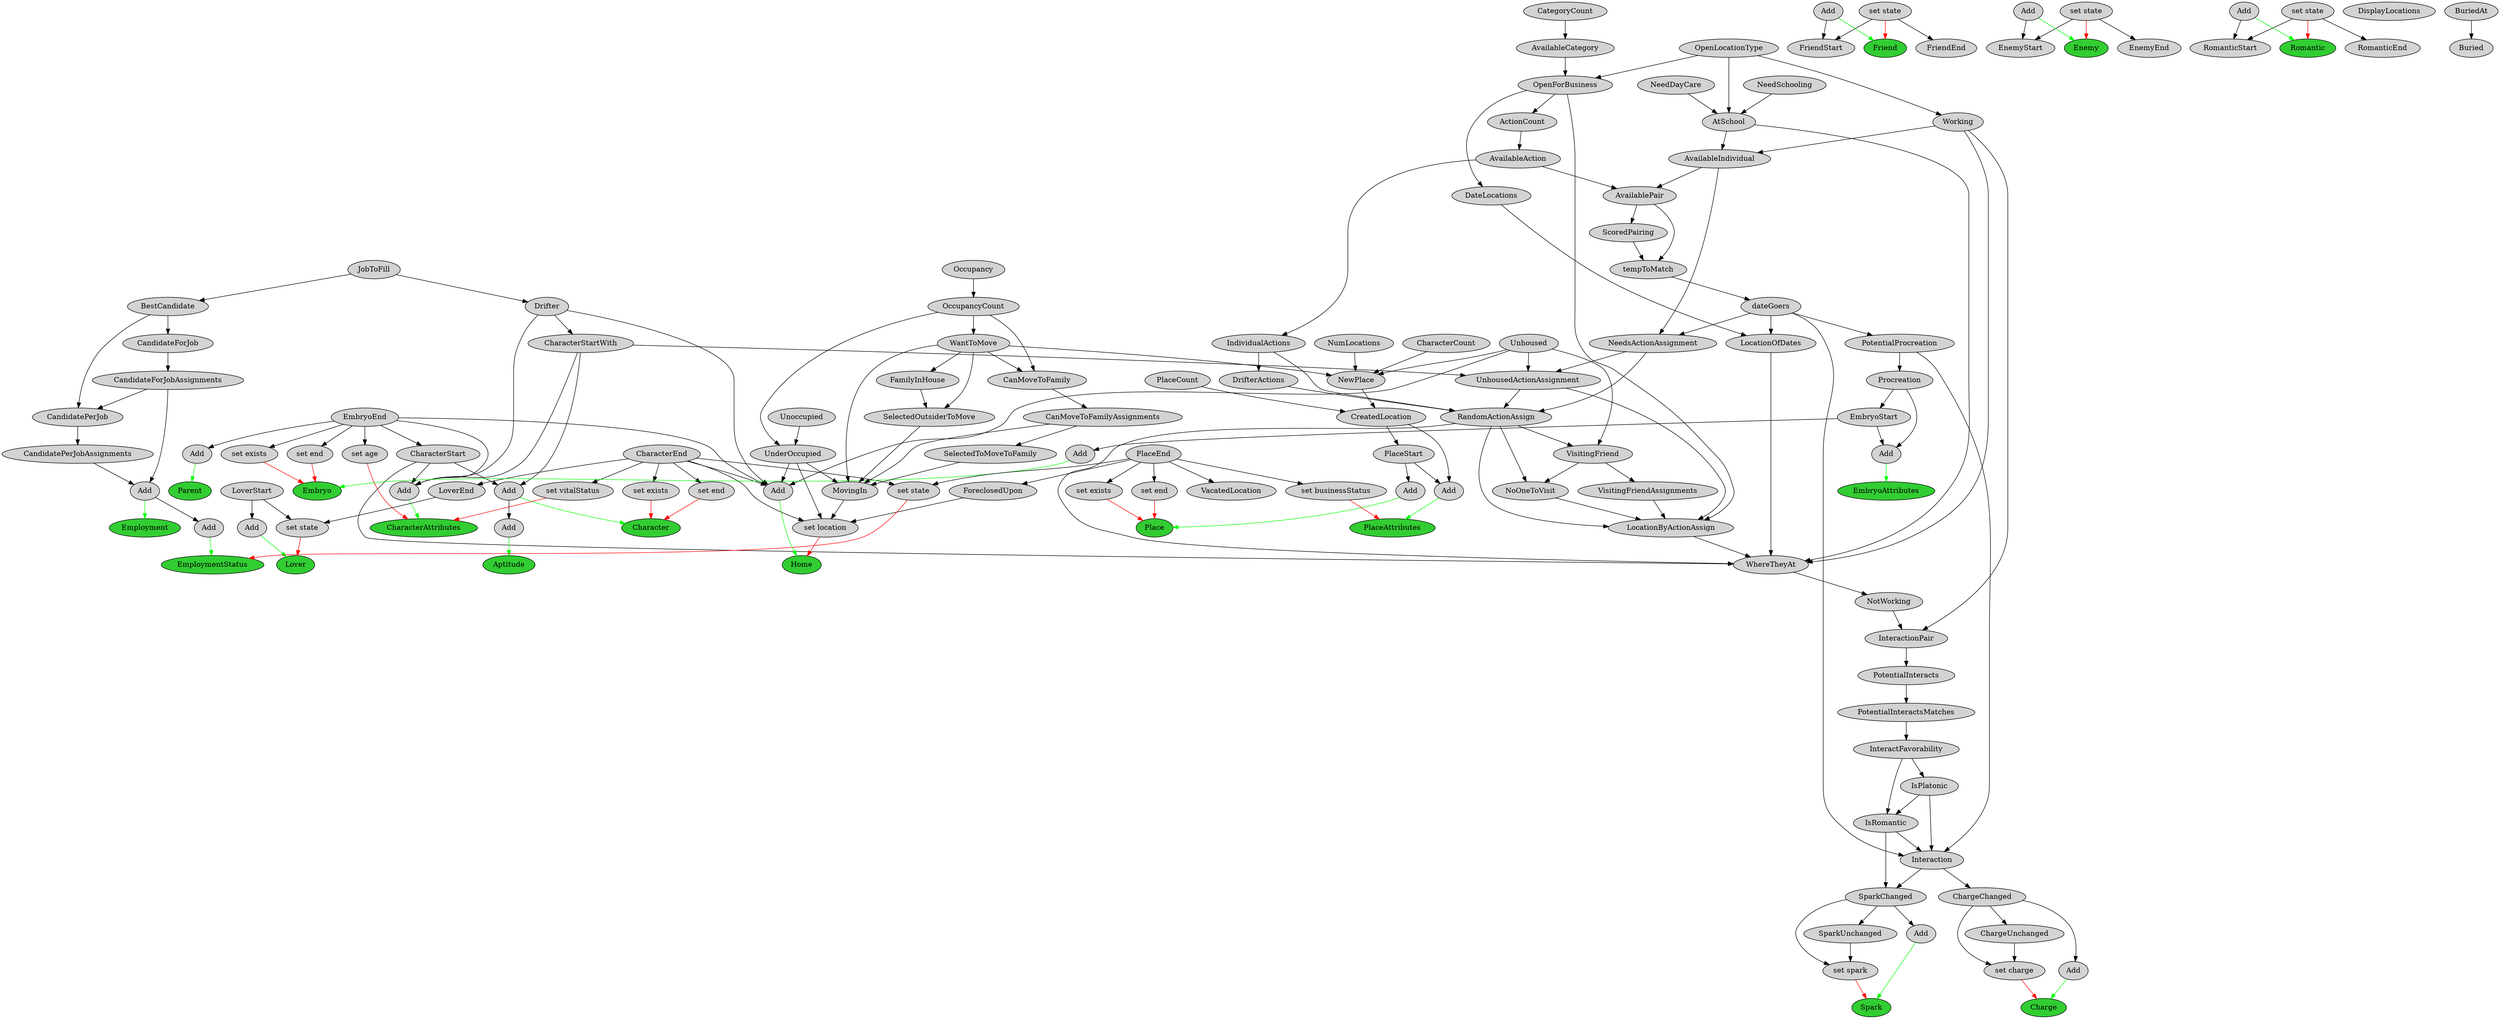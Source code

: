 digraph {
splines=true
node [ style="filled"]
v0 [ label = "Character" fillcolor="limegreen"];
v1 [ label = "set end"];
v2 [ label = "CharacterEnd" rank="min"];
v3 [ label = "set exists"];
v4 [ label = "Add"];
v5 [ label = "CharacterStart"];
v6 [ label = "EmbryoEnd" rank="min"];
v7 [ label = "CharacterStartWith"];
v8 [ label = "Drifter"];
v9 [ label = "JobToFill" rank="min"];
v10 [ label = "CharacterAttributes" fillcolor="limegreen"];
v11 [ label = "set vitalStatus"];
v12 [ label = "set age"];
v13 [ label = "Add"];
v14 [ label = "CharacterCount" rank="min"];
v15 [ label = "Aptitude" fillcolor="limegreen"];
v16 [ label = "Add"];
v17 [ label = "Charge" fillcolor="limegreen"];
v18 [ label = "set charge"];
v19 [ label = "ChargeChanged"];
v20 [ label = "Interaction"];
v21 [ label = "IsPlatonic"];
v22 [ label = "InteractFavorability"];
v23 [ label = "PotentialInteractsMatches"];
v24 [ label = "PotentialInteracts"];
v25 [ label = "InteractionPair"];
v26 [ label = "NotWorking"];
v27 [ label = "WhereTheyAt"];
v28 [ label = "AtSchool"];
v29 [ label = "OpenLocationType" rank="min"];
v30 [ label = "NeedDayCare" rank="min"];
v31 [ label = "NeedSchooling" rank="min"];
v32 [ label = "Working"];
v33 [ label = "LocationOfDates"];
v34 [ label = "DateLocations"];
v35 [ label = "OpenForBusiness"];
v36 [ label = "AvailableCategory"];
v37 [ label = "CategoryCount" rank="min"];
v38 [ label = "dateGoers"];
v39 [ label = "tempToMatch"];
v40 [ label = "ScoredPairing"];
v41 [ label = "AvailablePair"];
v42 [ label = "AvailableAction"];
v43 [ label = "ActionCount"];
v44 [ label = "AvailableIndividual"];
v45 [ label = "RandomActionAssign"];
v46 [ label = "UnhousedActionAssignment"];
v47 [ label = "NeedsActionAssignment"];
v48 [ label = "Unhoused" rank="min"];
v49 [ label = "IndividualActions"];
v50 [ label = "DrifterActions"];
v51 [ label = "LocationByActionAssign"];
v52 [ label = "NoOneToVisit"];
v53 [ label = "VisitingFriend"];
v54 [ label = "VisitingFriendAssignments"];
v55 [ label = "IsRomantic"];
v56 [ label = "PotentialProcreation"];
v57 [ label = "ChargeUnchanged"];
v58 [ label = "Add"];
v59 [ label = "Friend" fillcolor="limegreen"];
v60 [ label = "set state" rank="min"];
v61 [ label = "Add" rank="min"];
v62 [ label = "FriendStart"];
v63 [ label = "FriendEnd"];
v64 [ label = "Enemy" fillcolor="limegreen"];
v65 [ label = "set state" rank="min"];
v66 [ label = "Add" rank="min"];
v67 [ label = "EnemyStart"];
v68 [ label = "EnemyEnd"];
v69 [ label = "Spark" fillcolor="limegreen"];
v70 [ label = "set spark"];
v71 [ label = "SparkChanged"];
v72 [ label = "SparkUnchanged"];
v73 [ label = "Add"];
v74 [ label = "Romantic" fillcolor="limegreen"];
v75 [ label = "set state" rank="min"];
v76 [ label = "Add" rank="min"];
v77 [ label = "RomanticStart"];
v78 [ label = "RomanticEnd"];
v79 [ label = "Lover" fillcolor="limegreen"];
v80 [ label = "set state"];
v81 [ label = "LoverEnd"];
v82 [ label = "LoverStart" rank="min"];
v83 [ label = "Add"];
v84 [ label = "Parent" fillcolor="limegreen"];
v85 [ label = "Add"];
v86 [ label = "Embryo" fillcolor="limegreen"];
v87 [ label = "set end"];
v88 [ label = "set exists"];
v89 [ label = "Add"];
v90 [ label = "EmbryoStart"];
v91 [ label = "Procreation"];
v92 [ label = "EmbryoAttributes" fillcolor="limegreen"];
v93 [ label = "Add"];
v94 [ label = "Place" fillcolor="limegreen"];
v95 [ label = "set end"];
v96 [ label = "PlaceEnd" rank="min"];
v97 [ label = "set exists"];
v98 [ label = "Add"];
v99 [ label = "PlaceStart"];
v100 [ label = "CreatedLocation"];
v101 [ label = "NewPlace"];
v102 [ label = "WantToMove"];
v103 [ label = "OccupancyCount"];
v104 [ label = "Occupancy" rank="min"];
v105 [ label = "NumLocations" rank="min"];
v106 [ label = "PlaceCount" rank="min"];
v107 [ label = "PlaceAttributes" fillcolor="limegreen"];
v108 [ label = "set businessStatus"];
v109 [ label = "Add"];
v110 [ label = "VacatedLocation"];
v111 [ label = "DisplayLocations" rank="min"];
v112 [ label = "Home" fillcolor="limegreen"];
v113 [ label = "set location"];
v114 [ label = "UnderOccupied"];
v115 [ label = "Unoccupied" rank="min"];
v116 [ label = "ForeclosedUpon"];
v117 [ label = "MovingIn"];
v118 [ label = "SelectedToMoveToFamily"];
v119 [ label = "CanMoveToFamilyAssignments"];
v120 [ label = "CanMoveToFamily"];
v121 [ label = "SelectedOutsiderToMove"];
v122 [ label = "FamilyInHouse"];
v123 [ label = "Add"];
v124 [ label = "BuriedAt" rank="min"];
v125 [ label = "Buried"];
v126 [ label = "Employment" fillcolor="limegreen"];
v127 [ label = "Add"];
v128 [ label = "CandidatePerJobAssignments"];
v129 [ label = "CandidatePerJob"];
v130 [ label = "CandidateForJobAssignments"];
v131 [ label = "CandidateForJob"];
v132 [ label = "BestCandidate"];
v133 [ label = "EmploymentStatus" fillcolor="limegreen"];
v134 [ label = "set state"];
v135 [ label = "Add"];
v1 -> v0 [ color="red" ]
v2 -> v1
v3 -> v0 [ color="red" ]
v2 -> v3
v4 -> v0 [ color="green" ]
v5 -> v4
v6 -> v5
v7 -> v4
v8 -> v7
v9 -> v8
v11 -> v10 [ color="red" ]
v2 -> v11
v12 -> v10 [ color="red" ]
v6 -> v12
v13 -> v10 [ color="green" ]
v7 -> v13
v8 -> v13
v5 -> v13
v6 -> v13
v16 -> v15 [ color="green" ]
v4 -> v16
v18 -> v17 [ color="red" ]
v19 -> v18
v20 -> v19
v21 -> v20
v22 -> v21
v23 -> v22
v24 -> v23
v25 -> v24
v26 -> v25
v27 -> v26
v28 -> v27
v29 -> v28
v30 -> v28
v31 -> v28
v32 -> v27
v29 -> v32
v33 -> v27
v34 -> v33
v35 -> v34
v36 -> v35
v37 -> v36
v29 -> v35
v38 -> v33
v39 -> v38
v40 -> v39
v41 -> v40
v42 -> v41
v43 -> v42
v35 -> v43
v44 -> v41
v32 -> v44
v28 -> v44
v41 -> v39
v45 -> v27
v46 -> v45
v47 -> v46
v38 -> v47
v44 -> v47
v48 -> v46
v7 -> v46
v49 -> v45
v42 -> v49
v47 -> v45
v50 -> v45
v49 -> v50
v51 -> v27
v45 -> v51
v52 -> v51
v53 -> v52
v48 -> v53
v45 -> v53
v45 -> v52
v54 -> v51
v53 -> v54
v46 -> v51
v35 -> v51
v5 -> v27
v32 -> v25
v55 -> v20
v21 -> v55
v22 -> v55
v38 -> v20
v56 -> v20
v38 -> v56
v57 -> v18
v19 -> v57
v58 -> v17 [ color="green" ]
v19 -> v58
v60 -> v59 [ color="red" ]
v61 -> v59 [ color="green" ]
v61 -> v62
v60 -> v62
v60 -> v63
v65 -> v64 [ color="red" ]
v66 -> v64 [ color="green" ]
v66 -> v67
v65 -> v67
v65 -> v68
v70 -> v69 [ color="red" ]
v71 -> v70
v20 -> v71
v55 -> v71
v72 -> v70
v71 -> v72
v73 -> v69 [ color="green" ]
v71 -> v73
v75 -> v74 [ color="red" ]
v76 -> v74 [ color="green" ]
v76 -> v77
v75 -> v77
v75 -> v78
v80 -> v79 [ color="red" ]
v81 -> v80
v2 -> v81
v82 -> v80
v83 -> v79 [ color="green" ]
v82 -> v83
v85 -> v84 [ color="green" ]
v6 -> v85
v87 -> v86 [ color="red" ]
v6 -> v87
v88 -> v86 [ color="red" ]
v6 -> v88
v89 -> v86 [ color="green" ]
v90 -> v89
v91 -> v90
v56 -> v91
v93 -> v92 [ color="green" ]
v90 -> v93
v91 -> v93
v95 -> v94 [ color="red" ]
v96 -> v95
v97 -> v94 [ color="red" ]
v96 -> v97
v98 -> v94 [ color="green" ]
v99 -> v98
v100 -> v99
v101 -> v100
v14 -> v101
v102 -> v101
v103 -> v102
v104 -> v103
v48 -> v101
v105 -> v101
v106 -> v100
v108 -> v107 [ color="red" ]
v96 -> v108
v109 -> v107 [ color="green" ]
v99 -> v109
v100 -> v109
v96 -> v110
v113 -> v112 [ color="red" ]
v2 -> v113
v114 -> v113
v103 -> v114
v115 -> v114
v116 -> v113
v96 -> v116
v117 -> v113
v118 -> v117
v119 -> v118
v120 -> v119
v102 -> v120
v103 -> v120
v119 -> v117
v121 -> v117
v122 -> v121
v102 -> v122
v102 -> v121
v114 -> v117
v102 -> v117
v123 -> v112 [ color="green" ]
v6 -> v123
v114 -> v123
v8 -> v123
v48 -> v123
v2 -> v123
v124 -> v125
v127 -> v126 [ color="green" ]
v128 -> v127
v129 -> v128
v130 -> v129
v131 -> v130
v132 -> v131
v9 -> v132
v132 -> v129
v130 -> v127
v134 -> v133 [ color="red" ]
v2 -> v134
v96 -> v134
v135 -> v133 [ color="green" ]
v127 -> v135
}
